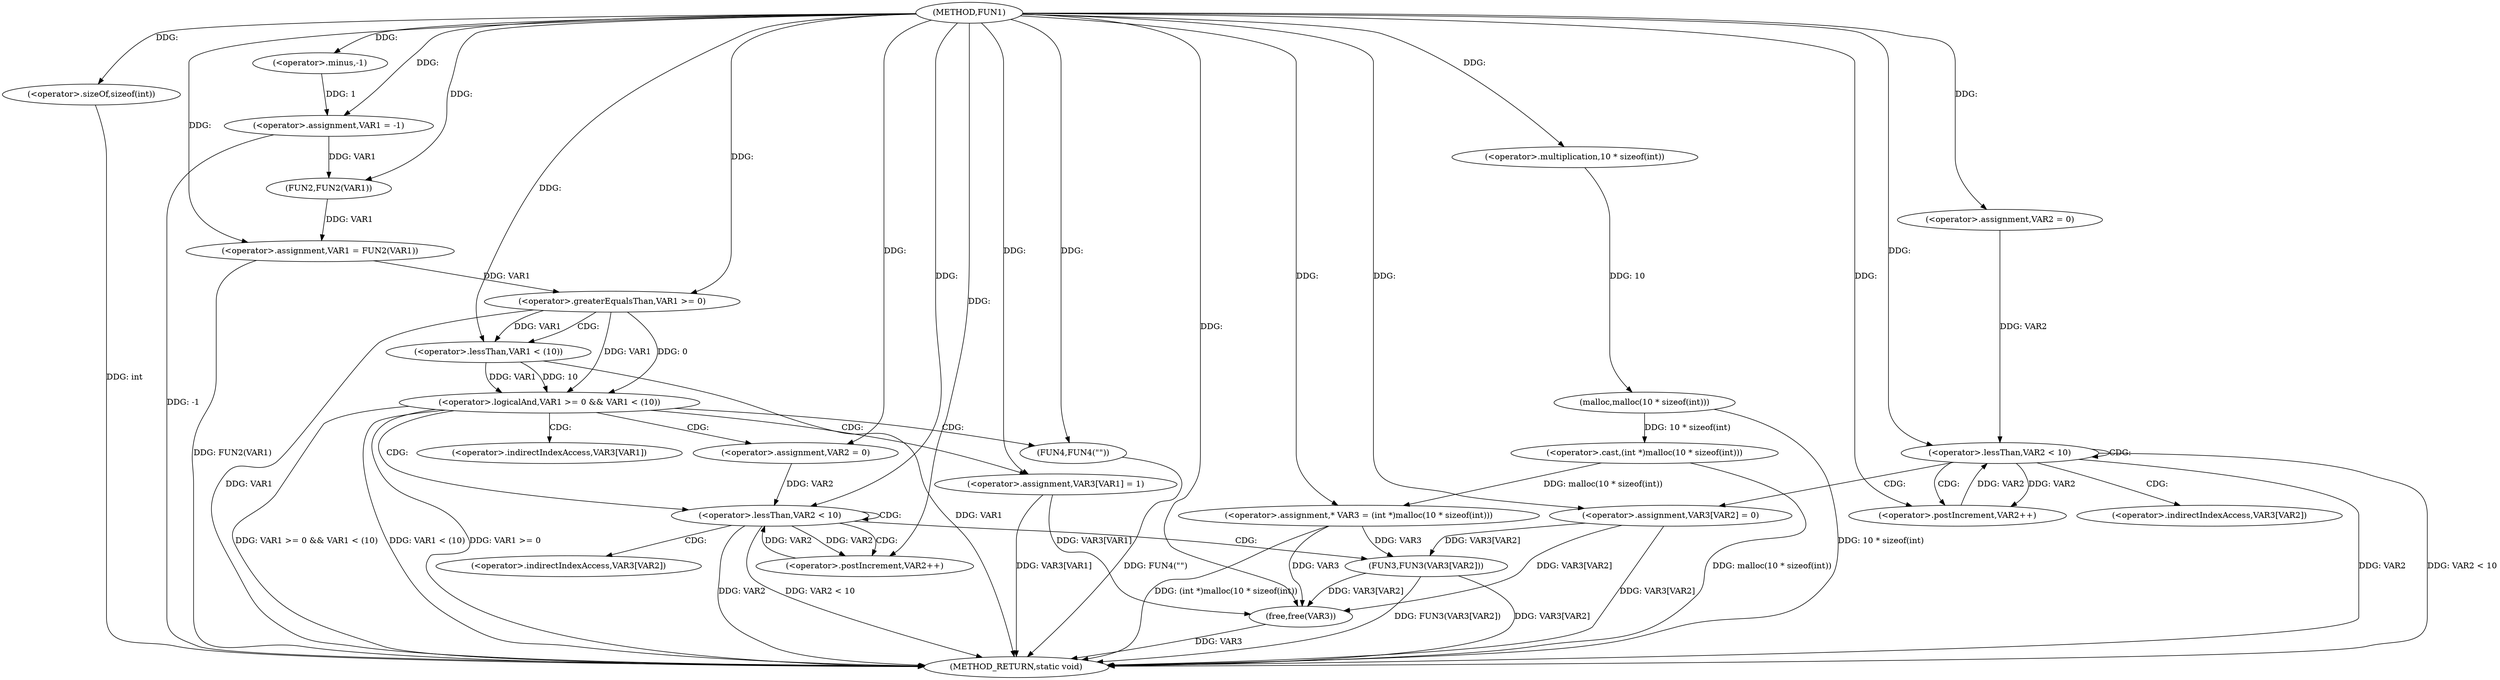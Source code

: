 digraph FUN1 {  
"1000100" [label = "(METHOD,FUN1)" ]
"1000172" [label = "(METHOD_RETURN,static void)" ]
"1000103" [label = "(<operator>.assignment,VAR1 = -1)" ]
"1000105" [label = "(<operator>.minus,-1)" ]
"1000107" [label = "(<operator>.assignment,VAR1 = FUN2(VAR1))" ]
"1000109" [label = "(FUN2,FUN2(VAR1))" ]
"1000114" [label = "(<operator>.assignment,* VAR3 = (int *)malloc(10 * sizeof(int)))" ]
"1000116" [label = "(<operator>.cast,(int *)malloc(10 * sizeof(int)))" ]
"1000118" [label = "(malloc,malloc(10 * sizeof(int)))" ]
"1000119" [label = "(<operator>.multiplication,10 * sizeof(int))" ]
"1000121" [label = "(<operator>.sizeOf,sizeof(int))" ]
"1000124" [label = "(<operator>.assignment,VAR2 = 0)" ]
"1000127" [label = "(<operator>.lessThan,VAR2 < 10)" ]
"1000130" [label = "(<operator>.postIncrement,VAR2++)" ]
"1000133" [label = "(<operator>.assignment,VAR3[VAR2] = 0)" ]
"1000139" [label = "(<operator>.logicalAnd,VAR1 >= 0 && VAR1 < (10))" ]
"1000140" [label = "(<operator>.greaterEqualsThan,VAR1 >= 0)" ]
"1000143" [label = "(<operator>.lessThan,VAR1 < (10))" ]
"1000147" [label = "(<operator>.assignment,VAR3[VAR1] = 1)" ]
"1000153" [label = "(<operator>.assignment,VAR2 = 0)" ]
"1000156" [label = "(<operator>.lessThan,VAR2 < 10)" ]
"1000159" [label = "(<operator>.postIncrement,VAR2++)" ]
"1000162" [label = "(FUN3,FUN3(VAR3[VAR2]))" ]
"1000168" [label = "(FUN4,FUN4(\"\"))" ]
"1000170" [label = "(free,free(VAR3))" ]
"1000134" [label = "(<operator>.indirectIndexAccess,VAR3[VAR2])" ]
"1000148" [label = "(<operator>.indirectIndexAccess,VAR3[VAR1])" ]
"1000163" [label = "(<operator>.indirectIndexAccess,VAR3[VAR2])" ]
  "1000156" -> "1000172"  [ label = "DDG: VAR2"] 
  "1000103" -> "1000172"  [ label = "DDG: -1"] 
  "1000139" -> "1000172"  [ label = "DDG: VAR1 >= 0"] 
  "1000147" -> "1000172"  [ label = "DDG: VAR3[VAR1]"] 
  "1000116" -> "1000172"  [ label = "DDG: malloc(10 * sizeof(int))"] 
  "1000118" -> "1000172"  [ label = "DDG: 10 * sizeof(int)"] 
  "1000107" -> "1000172"  [ label = "DDG: FUN2(VAR1)"] 
  "1000168" -> "1000172"  [ label = "DDG: FUN4(\"\")"] 
  "1000140" -> "1000172"  [ label = "DDG: VAR1"] 
  "1000139" -> "1000172"  [ label = "DDG: VAR1 >= 0 && VAR1 < (10)"] 
  "1000143" -> "1000172"  [ label = "DDG: VAR1"] 
  "1000133" -> "1000172"  [ label = "DDG: VAR3[VAR2]"] 
  "1000127" -> "1000172"  [ label = "DDG: VAR2 < 10"] 
  "1000139" -> "1000172"  [ label = "DDG: VAR1 < (10)"] 
  "1000121" -> "1000172"  [ label = "DDG: int"] 
  "1000170" -> "1000172"  [ label = "DDG: VAR3"] 
  "1000127" -> "1000172"  [ label = "DDG: VAR2"] 
  "1000156" -> "1000172"  [ label = "DDG: VAR2 < 10"] 
  "1000162" -> "1000172"  [ label = "DDG: VAR3[VAR2]"] 
  "1000162" -> "1000172"  [ label = "DDG: FUN3(VAR3[VAR2])"] 
  "1000114" -> "1000172"  [ label = "DDG: (int *)malloc(10 * sizeof(int))"] 
  "1000105" -> "1000103"  [ label = "DDG: 1"] 
  "1000100" -> "1000103"  [ label = "DDG: "] 
  "1000100" -> "1000105"  [ label = "DDG: "] 
  "1000109" -> "1000107"  [ label = "DDG: VAR1"] 
  "1000100" -> "1000107"  [ label = "DDG: "] 
  "1000103" -> "1000109"  [ label = "DDG: VAR1"] 
  "1000100" -> "1000109"  [ label = "DDG: "] 
  "1000116" -> "1000114"  [ label = "DDG: malloc(10 * sizeof(int))"] 
  "1000100" -> "1000114"  [ label = "DDG: "] 
  "1000118" -> "1000116"  [ label = "DDG: 10 * sizeof(int)"] 
  "1000119" -> "1000118"  [ label = "DDG: 10"] 
  "1000100" -> "1000119"  [ label = "DDG: "] 
  "1000100" -> "1000121"  [ label = "DDG: "] 
  "1000100" -> "1000124"  [ label = "DDG: "] 
  "1000124" -> "1000127"  [ label = "DDG: VAR2"] 
  "1000130" -> "1000127"  [ label = "DDG: VAR2"] 
  "1000100" -> "1000127"  [ label = "DDG: "] 
  "1000127" -> "1000130"  [ label = "DDG: VAR2"] 
  "1000100" -> "1000130"  [ label = "DDG: "] 
  "1000100" -> "1000133"  [ label = "DDG: "] 
  "1000140" -> "1000139"  [ label = "DDG: VAR1"] 
  "1000140" -> "1000139"  [ label = "DDG: 0"] 
  "1000107" -> "1000140"  [ label = "DDG: VAR1"] 
  "1000100" -> "1000140"  [ label = "DDG: "] 
  "1000143" -> "1000139"  [ label = "DDG: VAR1"] 
  "1000143" -> "1000139"  [ label = "DDG: 10"] 
  "1000140" -> "1000143"  [ label = "DDG: VAR1"] 
  "1000100" -> "1000143"  [ label = "DDG: "] 
  "1000100" -> "1000147"  [ label = "DDG: "] 
  "1000100" -> "1000153"  [ label = "DDG: "] 
  "1000159" -> "1000156"  [ label = "DDG: VAR2"] 
  "1000153" -> "1000156"  [ label = "DDG: VAR2"] 
  "1000100" -> "1000156"  [ label = "DDG: "] 
  "1000156" -> "1000159"  [ label = "DDG: VAR2"] 
  "1000100" -> "1000159"  [ label = "DDG: "] 
  "1000133" -> "1000162"  [ label = "DDG: VAR3[VAR2]"] 
  "1000114" -> "1000162"  [ label = "DDG: VAR3"] 
  "1000100" -> "1000168"  [ label = "DDG: "] 
  "1000133" -> "1000170"  [ label = "DDG: VAR3[VAR2]"] 
  "1000114" -> "1000170"  [ label = "DDG: VAR3"] 
  "1000147" -> "1000170"  [ label = "DDG: VAR3[VAR1]"] 
  "1000162" -> "1000170"  [ label = "DDG: VAR3[VAR2]"] 
  "1000100" -> "1000170"  [ label = "DDG: "] 
  "1000127" -> "1000127"  [ label = "CDG: "] 
  "1000127" -> "1000130"  [ label = "CDG: "] 
  "1000127" -> "1000133"  [ label = "CDG: "] 
  "1000127" -> "1000134"  [ label = "CDG: "] 
  "1000139" -> "1000168"  [ label = "CDG: "] 
  "1000139" -> "1000153"  [ label = "CDG: "] 
  "1000139" -> "1000156"  [ label = "CDG: "] 
  "1000139" -> "1000147"  [ label = "CDG: "] 
  "1000139" -> "1000148"  [ label = "CDG: "] 
  "1000140" -> "1000143"  [ label = "CDG: "] 
  "1000156" -> "1000163"  [ label = "CDG: "] 
  "1000156" -> "1000159"  [ label = "CDG: "] 
  "1000156" -> "1000156"  [ label = "CDG: "] 
  "1000156" -> "1000162"  [ label = "CDG: "] 
}
